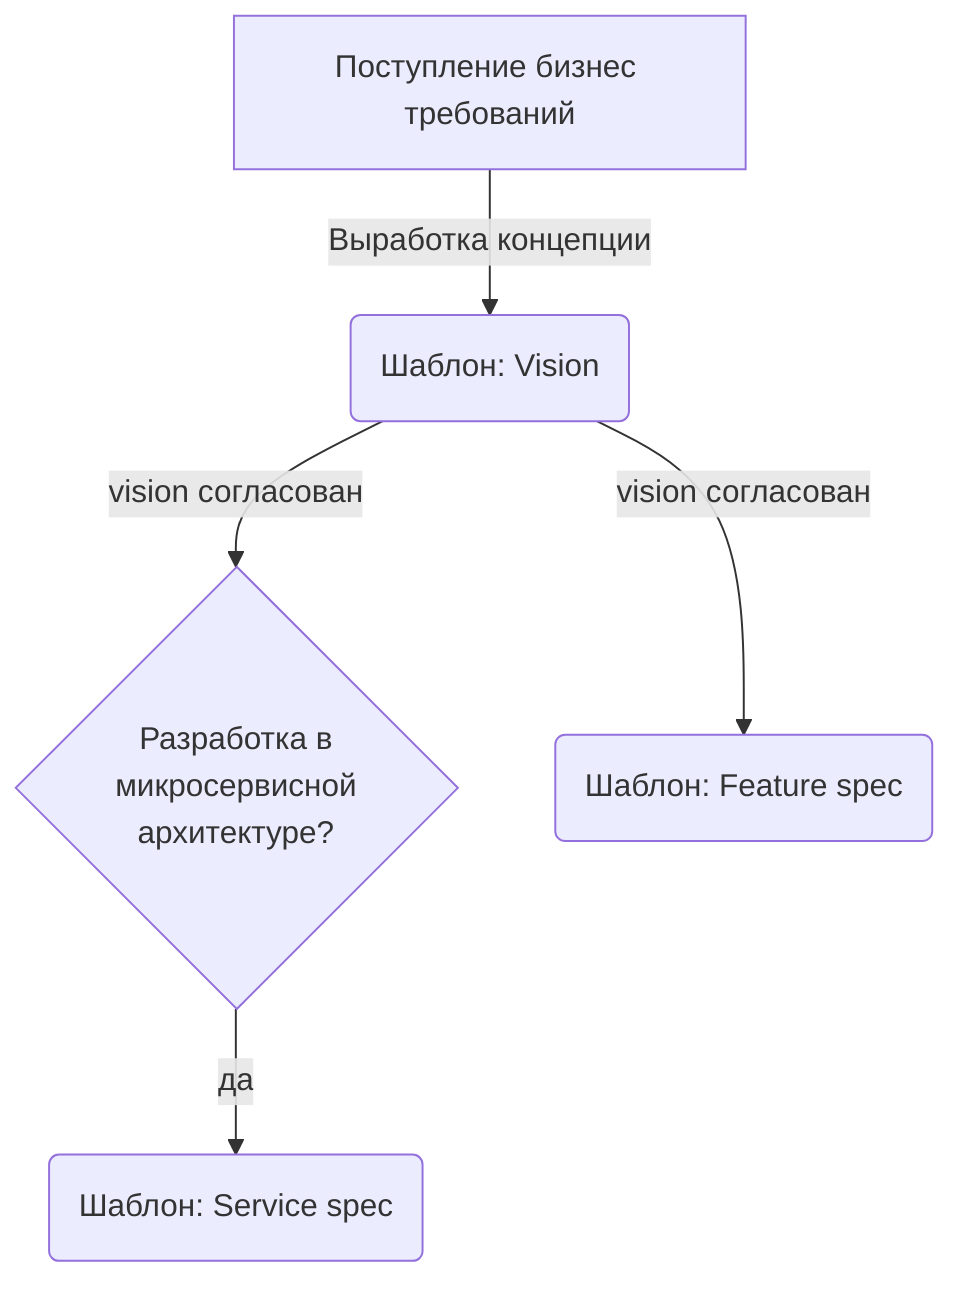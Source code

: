 graph TD
    A[Поступление бизнес требований] -->|Выработка концепции| B(Шаблон: Vision)
    B --> |vision согласован| D{Разработка в<br/>микросервисной<br/>архитектуре?}
    D --> |да| E(Шаблон: Service spec)
    B --> |vision согласован| F(Шаблон: Feature spec)
    click B "https://katerina-glushko.github.io/requirements-templates/templates/vision/vision.html" "Go to vision template"